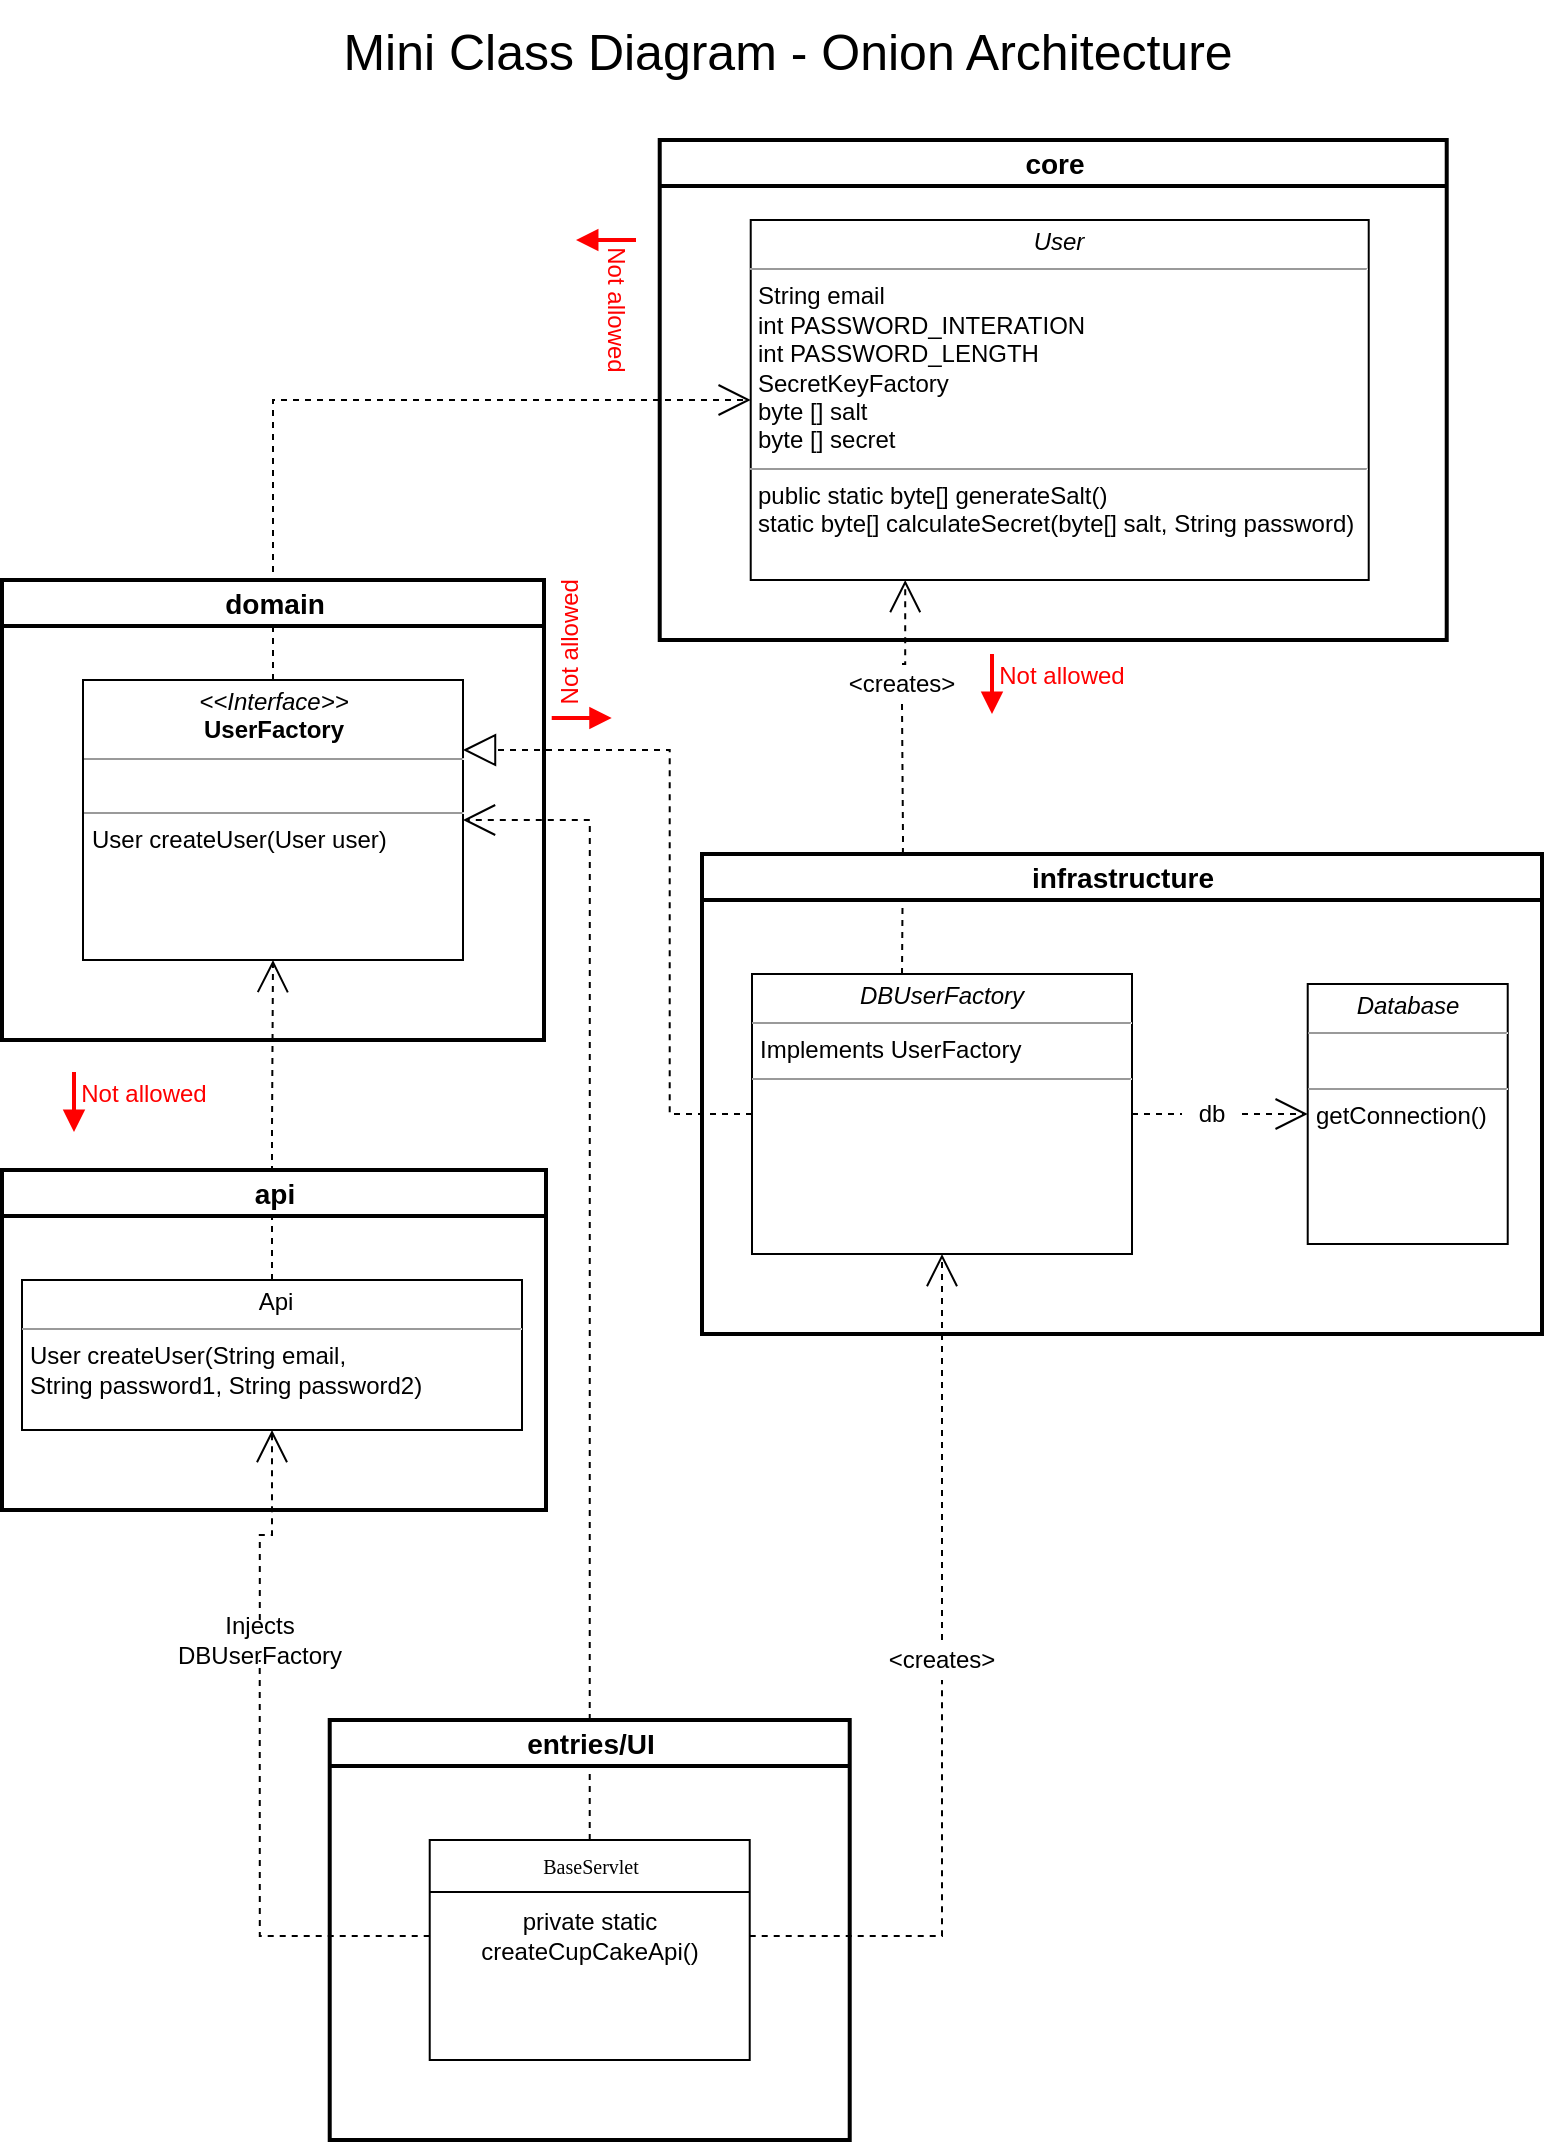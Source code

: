 <mxfile version="12.4.2" type="device" pages="1"><diagram name="Page-1" id="c4acf3e9-155e-7222-9cf6-157b1a14988f"><mxGraphModel dx="1106" dy="830" grid="1" gridSize="10" guides="1" tooltips="1" connect="1" arrows="1" fold="1" page="1" pageScale="1" pageWidth="827" pageHeight="1169" background="#ffffff" math="0" shadow="0"><root><mxCell id="0"/><mxCell id="1" parent="0"/><mxCell id="fBfqj53G46dwCPdMKGsD-27" style="edgeStyle=orthogonalEdgeStyle;rounded=0;orthogonalLoop=1;jettySize=auto;html=1;exitX=0.5;exitY=0;exitDx=0;exitDy=0;entryX=0;entryY=0.5;entryDx=0;entryDy=0;dashed=1;endArrow=open;endFill=0;endSize=14;strokeWidth=1;" edge="1" parent="1" source="5d2195bd80daf111-18" target="fBfqj53G46dwCPdMKGsD-26"><mxGeometry relative="1" as="geometry"/></mxCell><mxCell id="fBfqj53G46dwCPdMKGsD-24" style="edgeStyle=orthogonalEdgeStyle;rounded=0;orthogonalLoop=1;jettySize=auto;html=1;entryX=1;entryY=0.25;entryDx=0;entryDy=0;dashed=1;endArrow=block;endFill=0;endSize=14;strokeWidth=1;exitX=0;exitY=0.5;exitDx=0;exitDy=0;" edge="1" parent="1" source="fBfqj53G46dwCPdMKGsD-9" target="5d2195bd80daf111-18"><mxGeometry relative="1" as="geometry"><Array as="points"><mxPoint x="353.86" y="577"/><mxPoint x="353.86" y="395"/></Array></mxGeometry></mxCell><mxCell id="fBfqj53G46dwCPdMKGsD-30" style="edgeStyle=orthogonalEdgeStyle;rounded=0;orthogonalLoop=1;jettySize=auto;html=1;exitX=1;exitY=0.5;exitDx=0;exitDy=0;entryX=0;entryY=0.5;entryDx=0;entryDy=0;dashed=1;endArrow=none;endFill=0;endSize=14;strokeWidth=1;" edge="1" parent="1" source="fBfqj53G46dwCPdMKGsD-9" target="fBfqj53G46dwCPdMKGsD-29"><mxGeometry relative="1" as="geometry"/></mxCell><mxCell id="fBfqj53G46dwCPdMKGsD-31" style="edgeStyle=orthogonalEdgeStyle;rounded=0;orthogonalLoop=1;jettySize=auto;html=1;entryX=0.25;entryY=1;entryDx=0;entryDy=0;dashed=1;endArrow=open;endFill=0;endSize=14;strokeWidth=1;exitX=0.5;exitY=0;exitDx=0;exitDy=0;" edge="1" parent="1" source="fBfqj53G46dwCPdMKGsD-32" target="fBfqj53G46dwCPdMKGsD-26"><mxGeometry relative="1" as="geometry"/></mxCell><mxCell id="fBfqj53G46dwCPdMKGsD-35" style="edgeStyle=orthogonalEdgeStyle;rounded=0;orthogonalLoop=1;jettySize=auto;html=1;entryX=0.5;entryY=1;entryDx=0;entryDy=0;dashed=1;endArrow=none;endFill=0;endSize=14;strokeWidth=1;" edge="1" parent="1" target="fBfqj53G46dwCPdMKGsD-32"><mxGeometry relative="1" as="geometry"><mxPoint x="470" y="507" as="sourcePoint"/></mxGeometry></mxCell><mxCell id="fBfqj53G46dwCPdMKGsD-9" value="&lt;p style=&quot;margin: 0px ; margin-top: 4px ; text-align: center&quot;&gt;&lt;i&gt;DBUserFactory&lt;/i&gt;&lt;/p&gt;&lt;hr size=&quot;1&quot;&gt;&lt;p style=&quot;margin: 0px ; margin-left: 4px&quot;&gt;Implements UserFactory&lt;/p&gt;&lt;hr size=&quot;1&quot;&gt;&lt;p style=&quot;margin: 0px ; margin-left: 4px&quot;&gt;&lt;br&gt;&lt;/p&gt;" style="verticalAlign=top;align=left;overflow=fill;fontSize=12;fontFamily=Helvetica;html=1;rounded=0;shadow=0;comic=0;labelBackgroundColor=none;strokeWidth=1" vertex="1" parent="1"><mxGeometry x="395" y="507" width="190" height="140" as="geometry"/></mxCell><mxCell id="fBfqj53G46dwCPdMKGsD-15" style="edgeStyle=orthogonalEdgeStyle;rounded=0;orthogonalLoop=1;jettySize=auto;html=1;entryX=1;entryY=0.5;entryDx=0;entryDy=0;dashed=1;endArrow=open;endFill=0;endSize=14;strokeWidth=1;exitX=0.5;exitY=0;exitDx=0;exitDy=0;" edge="1" parent="1" source="fBfqj53G46dwCPdMKGsD-10" target="5d2195bd80daf111-18"><mxGeometry relative="1" as="geometry"/></mxCell><mxCell id="fBfqj53G46dwCPdMKGsD-18" style="edgeStyle=orthogonalEdgeStyle;rounded=0;orthogonalLoop=1;jettySize=auto;html=1;entryX=0.5;entryY=1;entryDx=0;entryDy=0;dashed=1;endArrow=open;endFill=0;endSize=14;strokeWidth=1;" edge="1" parent="1" source="fBfqj53G46dwCPdMKGsD-16" target="fBfqj53G46dwCPdMKGsD-9"><mxGeometry relative="1" as="geometry"><Array as="points"><mxPoint x="490" y="790"/><mxPoint x="490" y="790"/></Array></mxGeometry></mxCell><mxCell id="fBfqj53G46dwCPdMKGsD-16" value="&amp;lt;creates&amp;gt;" style="text;html=1;strokeColor=none;fillColor=none;align=center;verticalAlign=middle;whiteSpace=wrap;rounded=0;" vertex="1" parent="1"><mxGeometry x="430" y="840" width="120" height="20" as="geometry"/></mxCell><mxCell id="fBfqj53G46dwCPdMKGsD-17" style="edgeStyle=orthogonalEdgeStyle;rounded=0;orthogonalLoop=1;jettySize=auto;html=1;entryX=0.5;entryY=1;entryDx=0;entryDy=0;dashed=1;endArrow=none;endFill=0;endSize=14;strokeWidth=1;" edge="1" parent="1" source="fBfqj53G46dwCPdMKGsD-11" target="fBfqj53G46dwCPdMKGsD-16"><mxGeometry relative="1" as="geometry"><Array as="points"><mxPoint x="490" y="988"/><mxPoint x="490" y="860"/></Array></mxGeometry></mxCell><mxCell id="fBfqj53G46dwCPdMKGsD-23" style="edgeStyle=orthogonalEdgeStyle;rounded=0;orthogonalLoop=1;jettySize=auto;html=1;entryX=0.5;entryY=1;entryDx=0;entryDy=0;dashed=1;endArrow=open;endFill=0;endSize=14;strokeWidth=1;" edge="1" parent="1" source="fBfqj53G46dwCPdMKGsD-19" target="fBfqj53G46dwCPdMKGsD-21"><mxGeometry relative="1" as="geometry"/></mxCell><mxCell id="fBfqj53G46dwCPdMKGsD-19" value="Injects DBUserFactory" style="text;html=1;strokeColor=none;fillColor=none;align=center;verticalAlign=middle;whiteSpace=wrap;rounded=0;" vertex="1" parent="1"><mxGeometry x="88.86" y="830" width="120" height="20" as="geometry"/></mxCell><mxCell id="fBfqj53G46dwCPdMKGsD-20" style="edgeStyle=orthogonalEdgeStyle;rounded=0;orthogonalLoop=1;jettySize=auto;html=1;entryX=0.5;entryY=1;entryDx=0;entryDy=0;dashed=1;endArrow=none;endFill=0;endSize=14;strokeWidth=1;" edge="1" parent="1" source="fBfqj53G46dwCPdMKGsD-11" target="fBfqj53G46dwCPdMKGsD-19"><mxGeometry relative="1" as="geometry"/></mxCell><mxCell id="fBfqj53G46dwCPdMKGsD-25" style="edgeStyle=orthogonalEdgeStyle;rounded=0;orthogonalLoop=1;jettySize=auto;html=1;entryX=0.5;entryY=1;entryDx=0;entryDy=0;dashed=1;endArrow=open;endFill=0;endSize=14;strokeWidth=1;" edge="1" parent="1" source="fBfqj53G46dwCPdMKGsD-21" target="5d2195bd80daf111-18"><mxGeometry relative="1" as="geometry"/></mxCell><mxCell id="fBfqj53G46dwCPdMKGsD-32" value="&amp;lt;creates&amp;gt;" style="text;html=1;strokeColor=none;fillColor=none;align=center;verticalAlign=middle;whiteSpace=wrap;rounded=0;" vertex="1" parent="1"><mxGeometry x="410" y="352" width="120" height="20" as="geometry"/></mxCell><mxCell id="fBfqj53G46dwCPdMKGsD-36" value="entries/UI" style="swimlane;rounded=0;shadow=0;strokeWidth=2;fillColor=#ffffff;fontFamily=Helvetica;fontSize=14;align=center;html=1;strokeColor=#000000;" vertex="1" parent="1"><mxGeometry x="183.86" y="880" width="260" height="210" as="geometry"><mxRectangle x="223" y="900" width="100" height="23" as="alternateBounds"/></mxGeometry></mxCell><mxCell id="fBfqj53G46dwCPdMKGsD-10" value="BaseServlet" style="swimlane;html=1;fontStyle=0;childLayout=stackLayout;horizontal=1;startSize=26;fillColor=none;horizontalStack=0;resizeParent=1;resizeLast=0;collapsible=1;marginBottom=0;swimlaneFillColor=#ffffff;rounded=0;shadow=0;comic=0;labelBackgroundColor=none;strokeWidth=1;fontFamily=Verdana;fontSize=10;align=center;" vertex="1" parent="fBfqj53G46dwCPdMKGsD-36"><mxGeometry x="50" y="60" width="160" height="110" as="geometry"/></mxCell><mxCell id="fBfqj53G46dwCPdMKGsD-11" value="private static createCupCakeApi()" style="text;html=1;strokeColor=none;fillColor=none;align=center;verticalAlign=middle;whiteSpace=wrap;rounded=0;" vertex="1" parent="fBfqj53G46dwCPdMKGsD-10"><mxGeometry y="26" width="160" height="44" as="geometry"/></mxCell><mxCell id="fBfqj53G46dwCPdMKGsD-38" value="api" style="swimlane;rounded=0;shadow=0;strokeWidth=2;fillColor=#ffffff;fontFamily=Helvetica;fontSize=14;align=center;html=1;strokeColor=#000000;" vertex="1" parent="1"><mxGeometry x="20" y="605" width="272" height="170" as="geometry"><mxRectangle x="29" y="605" width="60" height="23" as="alternateBounds"/></mxGeometry></mxCell><mxCell id="fBfqj53G46dwCPdMKGsD-21" value="&lt;p style=&quot;margin: 0px ; margin-top: 4px ; text-align: center&quot;&gt;&lt;/p&gt;&lt;p style=&quot;text-align: center ; margin: 0px 0px 0px 4px&quot;&gt;Api&lt;/p&gt;&lt;hr size=&quot;1&quot;&gt;&lt;p style=&quot;margin: 0px ; margin-left: 4px&quot;&gt;User createUser(String email,&amp;nbsp;&lt;/p&gt;&lt;p style=&quot;margin: 0px ; margin-left: 4px&quot;&gt;String password1, String password2)&lt;/p&gt;" style="verticalAlign=top;align=left;overflow=fill;fontSize=12;fontFamily=Helvetica;html=1;rounded=0;shadow=0;comic=0;labelBackgroundColor=none;strokeWidth=1" vertex="1" parent="fBfqj53G46dwCPdMKGsD-38"><mxGeometry x="10" y="55" width="250" height="75" as="geometry"/></mxCell><mxCell id="fBfqj53G46dwCPdMKGsD-39" value="domain" style="swimlane;rounded=0;shadow=0;strokeWidth=2;fillColor=#ffffff;fontFamily=Helvetica;fontSize=14;align=center;html=1;strokeColor=#000000;" vertex="1" parent="1"><mxGeometry x="20" y="310" width="271" height="230" as="geometry"><mxRectangle x="29" y="320" width="80" height="23" as="alternateBounds"/></mxGeometry></mxCell><mxCell id="5d2195bd80daf111-18" value="&lt;p style=&quot;margin: 0px ; margin-top: 4px ; text-align: center&quot;&gt;&lt;i&gt;&amp;lt;&amp;lt;Interface&amp;gt;&amp;gt;&lt;/i&gt;&lt;br&gt;&lt;b&gt;UserFactory&lt;/b&gt;&lt;/p&gt;&lt;hr size=&quot;1&quot;&gt;&lt;p style=&quot;margin: 0px ; margin-left: 4px&quot;&gt;&lt;br&gt;&lt;/p&gt;&lt;hr size=&quot;1&quot;&gt;&lt;p style=&quot;margin: 0px ; margin-left: 4px&quot;&gt;User createUser(User user)&lt;/p&gt;" style="verticalAlign=top;align=left;overflow=fill;fontSize=12;fontFamily=Helvetica;html=1;rounded=0;shadow=0;comic=0;labelBackgroundColor=none;strokeWidth=1" parent="fBfqj53G46dwCPdMKGsD-39" vertex="1"><mxGeometry x="40.5" y="50" width="190" height="140" as="geometry"/></mxCell><mxCell id="fBfqj53G46dwCPdMKGsD-40" value="core" style="swimlane;rounded=0;shadow=0;strokeWidth=2;fillColor=#ffffff;fontFamily=Helvetica;fontSize=14;align=center;html=1;strokeColor=#000000;" vertex="1" parent="1"><mxGeometry x="348.86" y="90" width="393.5" height="250" as="geometry"/></mxCell><mxCell id="fBfqj53G46dwCPdMKGsD-26" value="&lt;p style=&quot;margin: 0px ; margin-top: 4px ; text-align: center&quot;&gt;&lt;i&gt;User&lt;/i&gt;&lt;/p&gt;&lt;hr size=&quot;1&quot;&gt;&lt;p style=&quot;margin: 0px ; margin-left: 4px&quot;&gt;String email&lt;/p&gt;&lt;p style=&quot;margin: 0px ; margin-left: 4px&quot;&gt;int PASSWORD_INTERATION&lt;/p&gt;&lt;p style=&quot;margin: 0px ; margin-left: 4px&quot;&gt;int PASSWORD_LENGTH&lt;/p&gt;&lt;p style=&quot;margin: 0px ; margin-left: 4px&quot;&gt;SecretKeyFactory&lt;/p&gt;&lt;p style=&quot;margin: 0px ; margin-left: 4px&quot;&gt;byte [] salt&lt;/p&gt;&lt;p style=&quot;margin: 0px ; margin-left: 4px&quot;&gt;byte [] secret&lt;/p&gt;&lt;hr size=&quot;1&quot;&gt;&lt;p style=&quot;margin: 0px ; margin-left: 4px&quot;&gt;public static byte[] generateSalt()&lt;/p&gt;&lt;p style=&quot;margin: 0px ; margin-left: 4px&quot;&gt;static byte[] calculateSecret(byte[] salt, String password)&lt;/p&gt;" style="verticalAlign=top;align=left;overflow=fill;fontSize=12;fontFamily=Helvetica;html=1;rounded=0;shadow=0;comic=0;labelBackgroundColor=none;strokeWidth=1" vertex="1" parent="fBfqj53G46dwCPdMKGsD-40"><mxGeometry x="45.5" y="40" width="309" height="180" as="geometry"/></mxCell><mxCell id="fBfqj53G46dwCPdMKGsD-41" value="infrastructure" style="swimlane;rounded=0;shadow=0;strokeWidth=2;fillColor=#ffffff;fontFamily=Helvetica;fontSize=14;align=center;html=1;strokeColor=#000000;" vertex="1" parent="1"><mxGeometry x="370" y="447" width="420" height="240" as="geometry"/></mxCell><mxCell id="fBfqj53G46dwCPdMKGsD-14" value="&lt;p style=&quot;margin: 0px ; margin-top: 4px ; text-align: center&quot;&gt;&lt;i&gt;Database&lt;/i&gt;&lt;/p&gt;&lt;hr size=&quot;1&quot;&gt;&lt;p style=&quot;margin: 0px ; margin-left: 4px&quot;&gt;&lt;br&gt;&lt;/p&gt;&lt;hr size=&quot;1&quot;&gt;&lt;p style=&quot;margin: 0px ; margin-left: 4px&quot;&gt;getConnection()&lt;/p&gt;" style="verticalAlign=top;align=left;overflow=fill;fontSize=12;fontFamily=Helvetica;html=1;rounded=0;shadow=0;comic=0;labelBackgroundColor=none;strokeWidth=1" vertex="1" parent="fBfqj53G46dwCPdMKGsD-41"><mxGeometry x="302.86" y="65" width="100" height="130" as="geometry"/></mxCell><mxCell id="fBfqj53G46dwCPdMKGsD-29" value="db" style="text;html=1;strokeColor=none;fillColor=none;align=center;verticalAlign=middle;whiteSpace=wrap;rounded=0;" vertex="1" parent="fBfqj53G46dwCPdMKGsD-41"><mxGeometry x="240" y="120" width="30" height="20" as="geometry"/></mxCell><mxCell id="fBfqj53G46dwCPdMKGsD-28" style="edgeStyle=orthogonalEdgeStyle;rounded=0;orthogonalLoop=1;jettySize=auto;html=1;entryX=0;entryY=0.5;entryDx=0;entryDy=0;dashed=1;endArrow=open;endFill=0;endSize=14;strokeWidth=1;exitX=1;exitY=0.5;exitDx=0;exitDy=0;" edge="1" parent="fBfqj53G46dwCPdMKGsD-41" source="fBfqj53G46dwCPdMKGsD-29" target="fBfqj53G46dwCPdMKGsD-14"><mxGeometry relative="1" as="geometry"/></mxCell><mxCell id="fBfqj53G46dwCPdMKGsD-42" value="" style="endArrow=block;html=1;strokeWidth=2;strokeColor=#FF0000;endFill=1;" edge="1" parent="1"><mxGeometry width="50" height="50" relative="1" as="geometry"><mxPoint x="515" y="347" as="sourcePoint"/><mxPoint x="515" y="377" as="targetPoint"/></mxGeometry></mxCell><mxCell id="fBfqj53G46dwCPdMKGsD-48" value="&lt;font color=&quot;#ff0000&quot;&gt;Not allowed&lt;/font&gt;" style="text;html=1;strokeColor=none;fillColor=none;align=center;verticalAlign=middle;whiteSpace=wrap;rounded=0;" vertex="1" parent="1"><mxGeometry x="515" y="348" width="70" height="20" as="geometry"/></mxCell><mxCell id="fBfqj53G46dwCPdMKGsD-50" value="" style="endArrow=block;html=1;strokeWidth=2;strokeColor=#FF0000;endFill=1;" edge="1" parent="1"><mxGeometry width="50" height="50" relative="1" as="geometry"><mxPoint x="56" y="556" as="sourcePoint"/><mxPoint x="56" y="586" as="targetPoint"/></mxGeometry></mxCell><mxCell id="fBfqj53G46dwCPdMKGsD-51" value="&lt;font color=&quot;#ff0000&quot;&gt;Not allowed&lt;/font&gt;" style="text;html=1;strokeColor=none;fillColor=none;align=center;verticalAlign=middle;whiteSpace=wrap;rounded=0;" vertex="1" parent="1"><mxGeometry x="56" y="557" width="70" height="20" as="geometry"/></mxCell><mxCell id="fBfqj53G46dwCPdMKGsD-52" value="" style="endArrow=block;html=1;strokeWidth=2;strokeColor=#FF0000;endFill=1;" edge="1" parent="1"><mxGeometry width="50" height="50" relative="1" as="geometry"><mxPoint x="294.86" y="379" as="sourcePoint"/><mxPoint x="324.86" y="379" as="targetPoint"/></mxGeometry></mxCell><mxCell id="fBfqj53G46dwCPdMKGsD-53" value="&lt;font color=&quot;#ff0000&quot;&gt;Not allowed&lt;/font&gt;" style="text;html=1;strokeColor=none;fillColor=none;align=center;verticalAlign=middle;whiteSpace=wrap;rounded=0;rotation=-90;" vertex="1" parent="1"><mxGeometry x="268.86" y="331" width="70" height="20" as="geometry"/></mxCell><mxCell id="fBfqj53G46dwCPdMKGsD-54" value="" style="endArrow=block;html=1;strokeWidth=2;strokeColor=#FF0000;endFill=1;" edge="1" parent="1"><mxGeometry width="50" height="50" relative="1" as="geometry"><mxPoint x="337" y="140" as="sourcePoint"/><mxPoint x="307" y="140" as="targetPoint"/></mxGeometry></mxCell><mxCell id="fBfqj53G46dwCPdMKGsD-55" value="&lt;font color=&quot;#ff0000&quot;&gt;Not allowed&lt;/font&gt;" style="text;html=1;strokeColor=none;fillColor=none;align=center;verticalAlign=middle;whiteSpace=wrap;rounded=0;rotation=90;" vertex="1" parent="1"><mxGeometry x="292" y="165" width="70" height="20" as="geometry"/></mxCell><mxCell id="fBfqj53G46dwCPdMKGsD-56" value="&lt;font style=&quot;font-size: 25px&quot;&gt;Mini Class Diagram - Onion Architecture&lt;/font&gt;" style="text;html=1;strokeColor=none;fillColor=none;align=center;verticalAlign=middle;whiteSpace=wrap;rounded=0;" vertex="1" parent="1"><mxGeometry x="52.86" y="20" width="720" height="50" as="geometry"/></mxCell></root></mxGraphModel></diagram></mxfile>